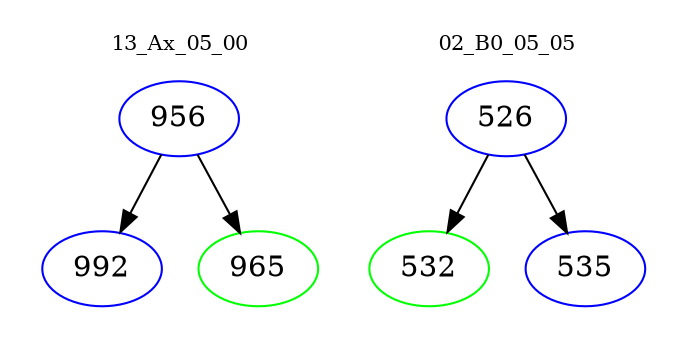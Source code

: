 digraph{
subgraph cluster_0 {
color = white
label = "13_Ax_05_00";
fontsize=10;
T0_956 [label="956", color="blue"]
T0_956 -> T0_992 [color="black"]
T0_992 [label="992", color="blue"]
T0_956 -> T0_965 [color="black"]
T0_965 [label="965", color="green"]
}
subgraph cluster_1 {
color = white
label = "02_B0_05_05";
fontsize=10;
T1_526 [label="526", color="blue"]
T1_526 -> T1_532 [color="black"]
T1_532 [label="532", color="green"]
T1_526 -> T1_535 [color="black"]
T1_535 [label="535", color="blue"]
}
}
